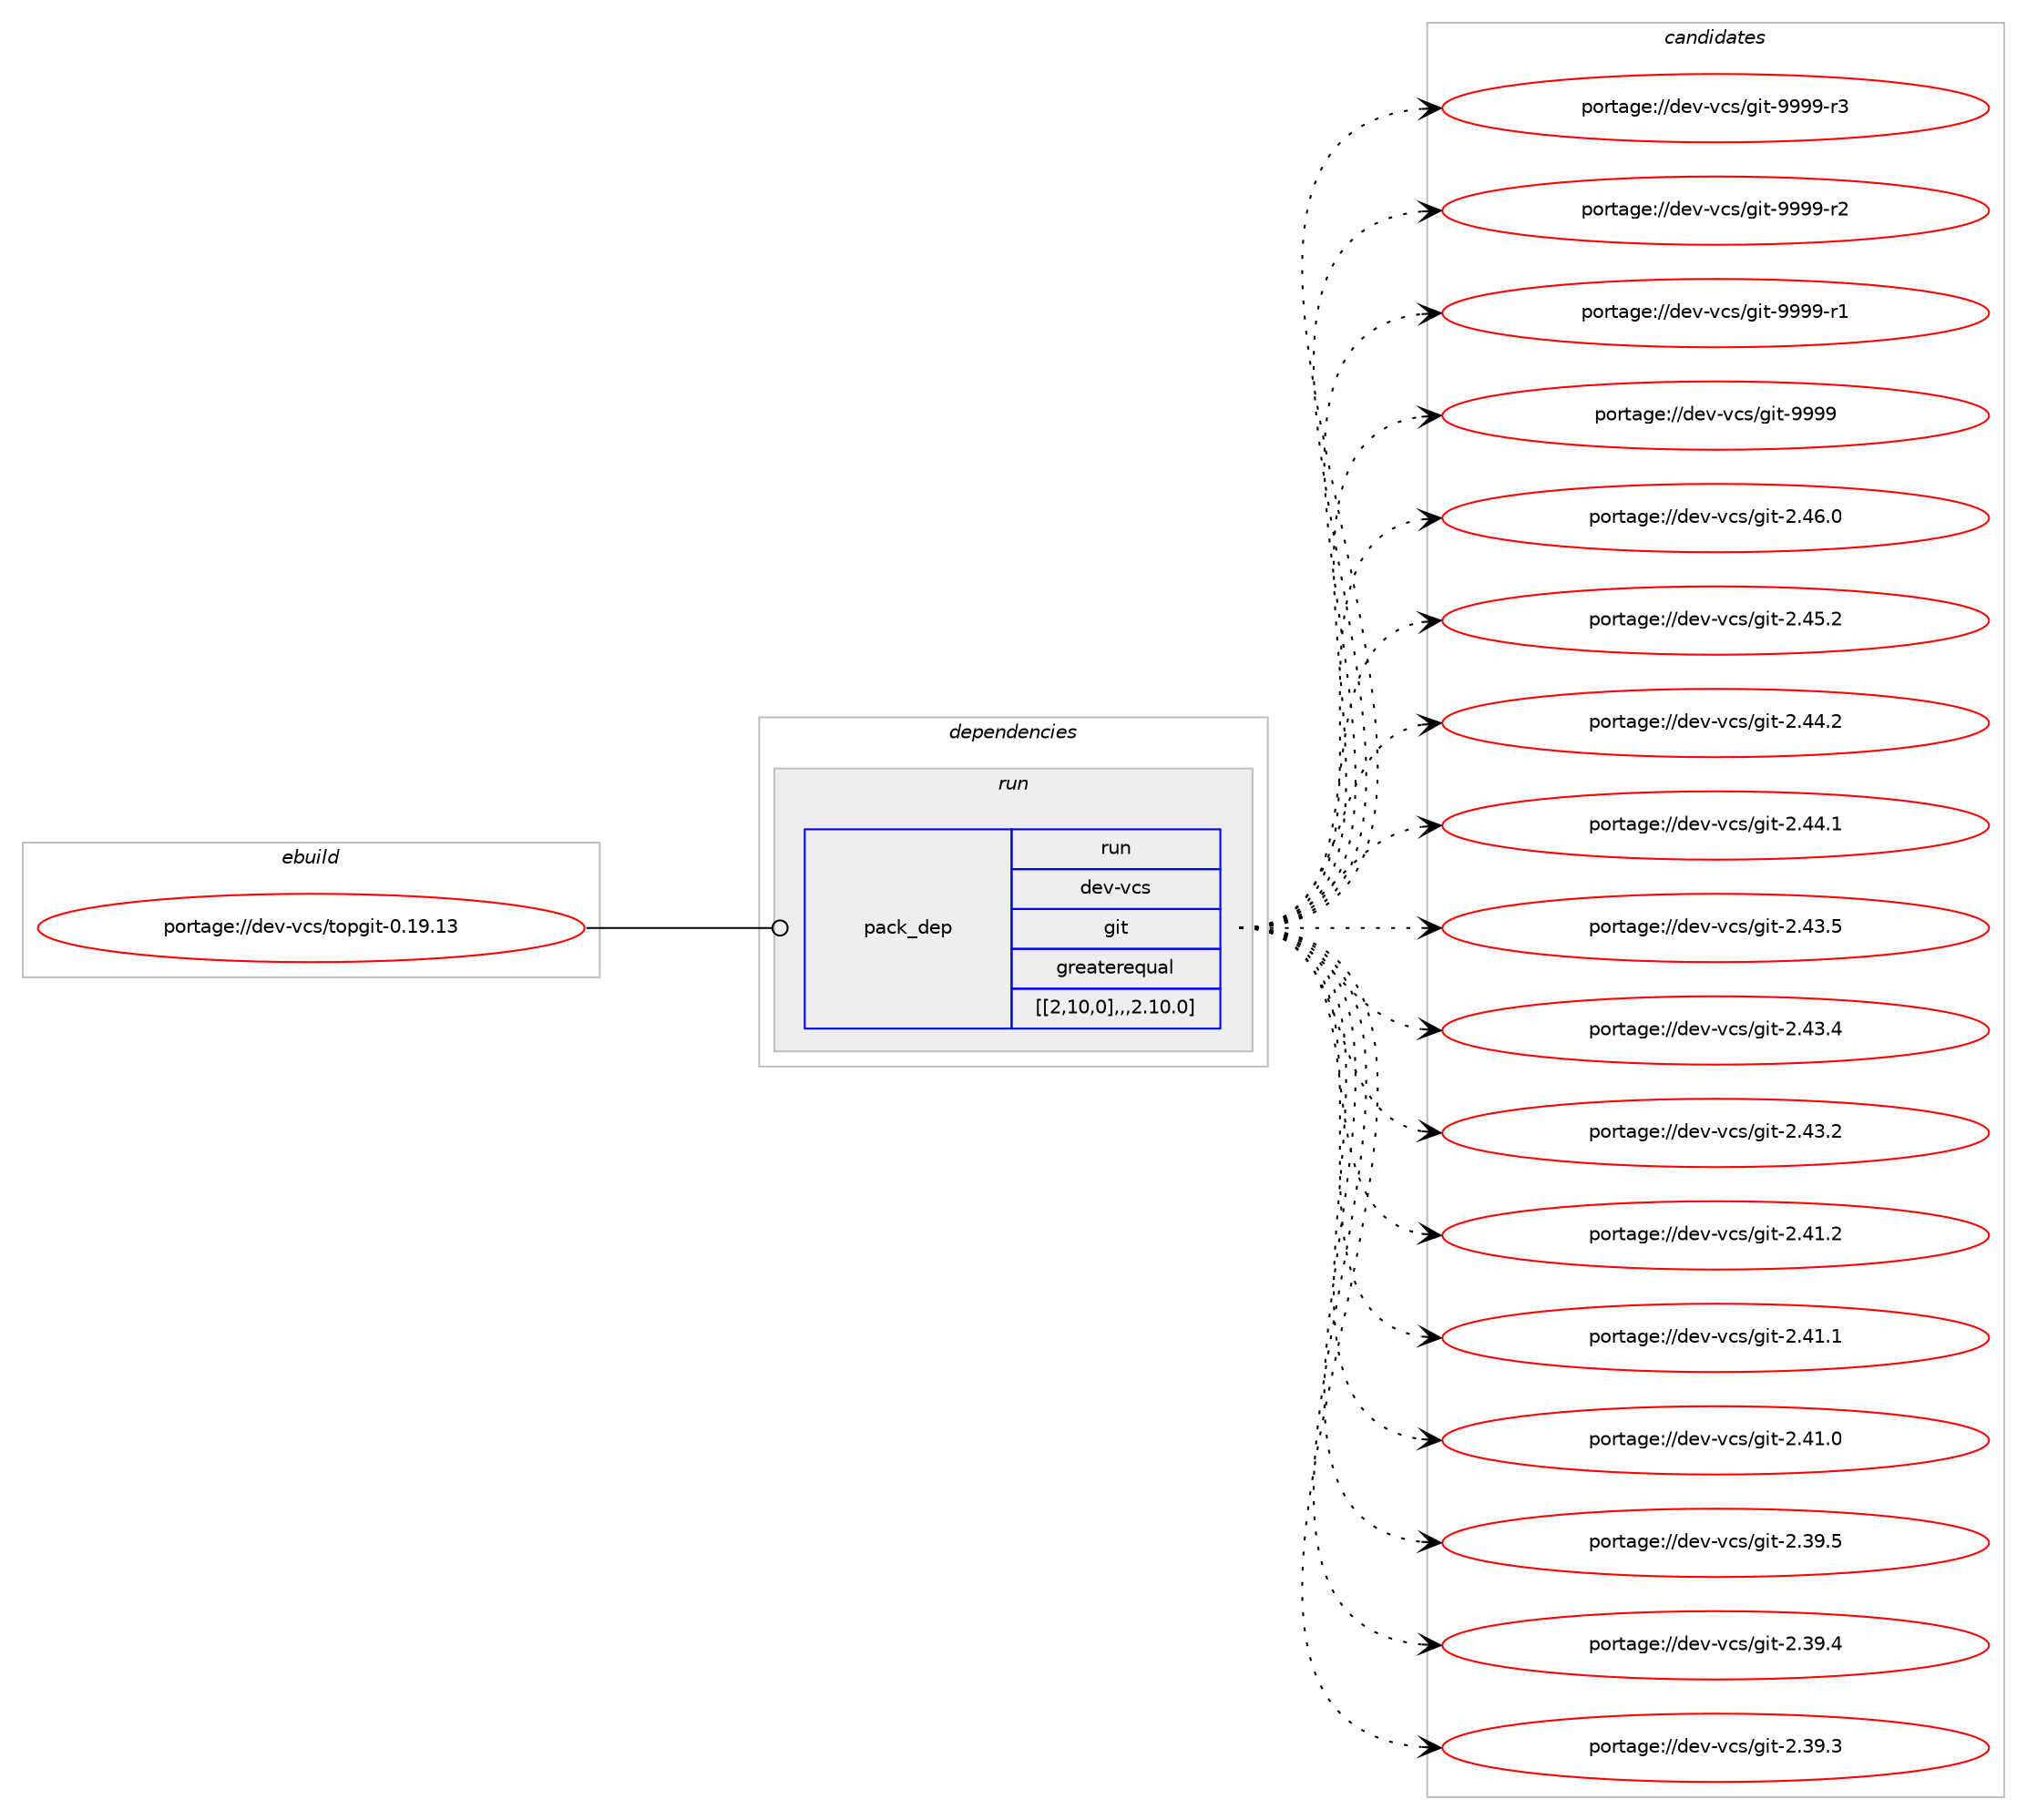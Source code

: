 digraph prolog {

# *************
# Graph options
# *************

newrank=true;
concentrate=true;
compound=true;
graph [rankdir=LR,fontname=Helvetica,fontsize=10,ranksep=1.5];#, ranksep=2.5, nodesep=0.2];
edge  [arrowhead=vee];
node  [fontname=Helvetica,fontsize=10];

# **********
# The ebuild
# **********

subgraph cluster_leftcol {
color=gray;
label=<<i>ebuild</i>>;
id [label="portage://dev-vcs/topgit-0.19.13", color=red, width=4, href="../dev-vcs/topgit-0.19.13.svg"];
}

# ****************
# The dependencies
# ****************

subgraph cluster_midcol {
color=gray;
label=<<i>dependencies</i>>;
subgraph cluster_compile {
fillcolor="#eeeeee";
style=filled;
label=<<i>compile</i>>;
}
subgraph cluster_compileandrun {
fillcolor="#eeeeee";
style=filled;
label=<<i>compile and run</i>>;
}
subgraph cluster_run {
fillcolor="#eeeeee";
style=filled;
label=<<i>run</i>>;
subgraph pack160984 {
dependency226891 [label=<<TABLE BORDER="0" CELLBORDER="1" CELLSPACING="0" CELLPADDING="4" WIDTH="220"><TR><TD ROWSPAN="6" CELLPADDING="30">pack_dep</TD></TR><TR><TD WIDTH="110">run</TD></TR><TR><TD>dev-vcs</TD></TR><TR><TD>git</TD></TR><TR><TD>greaterequal</TD></TR><TR><TD>[[2,10,0],,,2.10.0]</TD></TR></TABLE>>, shape=none, color=blue];
}
id:e -> dependency226891:w [weight=20,style="solid",arrowhead="odot"];
}
}

# **************
# The candidates
# **************

subgraph cluster_choices {
rank=same;
color=gray;
label=<<i>candidates</i>>;

subgraph choice160984 {
color=black;
nodesep=1;
choice10010111845118991154710310511645575757574511451 [label="portage://dev-vcs/git-9999-r3", color=red, width=4,href="../dev-vcs/git-9999-r3.svg"];
choice10010111845118991154710310511645575757574511450 [label="portage://dev-vcs/git-9999-r2", color=red, width=4,href="../dev-vcs/git-9999-r2.svg"];
choice10010111845118991154710310511645575757574511449 [label="portage://dev-vcs/git-9999-r1", color=red, width=4,href="../dev-vcs/git-9999-r1.svg"];
choice1001011184511899115471031051164557575757 [label="portage://dev-vcs/git-9999", color=red, width=4,href="../dev-vcs/git-9999.svg"];
choice10010111845118991154710310511645504652544648 [label="portage://dev-vcs/git-2.46.0", color=red, width=4,href="../dev-vcs/git-2.46.0.svg"];
choice10010111845118991154710310511645504652534650 [label="portage://dev-vcs/git-2.45.2", color=red, width=4,href="../dev-vcs/git-2.45.2.svg"];
choice10010111845118991154710310511645504652524650 [label="portage://dev-vcs/git-2.44.2", color=red, width=4,href="../dev-vcs/git-2.44.2.svg"];
choice10010111845118991154710310511645504652524649 [label="portage://dev-vcs/git-2.44.1", color=red, width=4,href="../dev-vcs/git-2.44.1.svg"];
choice10010111845118991154710310511645504652514653 [label="portage://dev-vcs/git-2.43.5", color=red, width=4,href="../dev-vcs/git-2.43.5.svg"];
choice10010111845118991154710310511645504652514652 [label="portage://dev-vcs/git-2.43.4", color=red, width=4,href="../dev-vcs/git-2.43.4.svg"];
choice10010111845118991154710310511645504652514650 [label="portage://dev-vcs/git-2.43.2", color=red, width=4,href="../dev-vcs/git-2.43.2.svg"];
choice10010111845118991154710310511645504652494650 [label="portage://dev-vcs/git-2.41.2", color=red, width=4,href="../dev-vcs/git-2.41.2.svg"];
choice10010111845118991154710310511645504652494649 [label="portage://dev-vcs/git-2.41.1", color=red, width=4,href="../dev-vcs/git-2.41.1.svg"];
choice10010111845118991154710310511645504652494648 [label="portage://dev-vcs/git-2.41.0", color=red, width=4,href="../dev-vcs/git-2.41.0.svg"];
choice10010111845118991154710310511645504651574653 [label="portage://dev-vcs/git-2.39.5", color=red, width=4,href="../dev-vcs/git-2.39.5.svg"];
choice10010111845118991154710310511645504651574652 [label="portage://dev-vcs/git-2.39.4", color=red, width=4,href="../dev-vcs/git-2.39.4.svg"];
choice10010111845118991154710310511645504651574651 [label="portage://dev-vcs/git-2.39.3", color=red, width=4,href="../dev-vcs/git-2.39.3.svg"];
dependency226891:e -> choice10010111845118991154710310511645575757574511451:w [style=dotted,weight="100"];
dependency226891:e -> choice10010111845118991154710310511645575757574511450:w [style=dotted,weight="100"];
dependency226891:e -> choice10010111845118991154710310511645575757574511449:w [style=dotted,weight="100"];
dependency226891:e -> choice1001011184511899115471031051164557575757:w [style=dotted,weight="100"];
dependency226891:e -> choice10010111845118991154710310511645504652544648:w [style=dotted,weight="100"];
dependency226891:e -> choice10010111845118991154710310511645504652534650:w [style=dotted,weight="100"];
dependency226891:e -> choice10010111845118991154710310511645504652524650:w [style=dotted,weight="100"];
dependency226891:e -> choice10010111845118991154710310511645504652524649:w [style=dotted,weight="100"];
dependency226891:e -> choice10010111845118991154710310511645504652514653:w [style=dotted,weight="100"];
dependency226891:e -> choice10010111845118991154710310511645504652514652:w [style=dotted,weight="100"];
dependency226891:e -> choice10010111845118991154710310511645504652514650:w [style=dotted,weight="100"];
dependency226891:e -> choice10010111845118991154710310511645504652494650:w [style=dotted,weight="100"];
dependency226891:e -> choice10010111845118991154710310511645504652494649:w [style=dotted,weight="100"];
dependency226891:e -> choice10010111845118991154710310511645504652494648:w [style=dotted,weight="100"];
dependency226891:e -> choice10010111845118991154710310511645504651574653:w [style=dotted,weight="100"];
dependency226891:e -> choice10010111845118991154710310511645504651574652:w [style=dotted,weight="100"];
dependency226891:e -> choice10010111845118991154710310511645504651574651:w [style=dotted,weight="100"];
}
}

}
